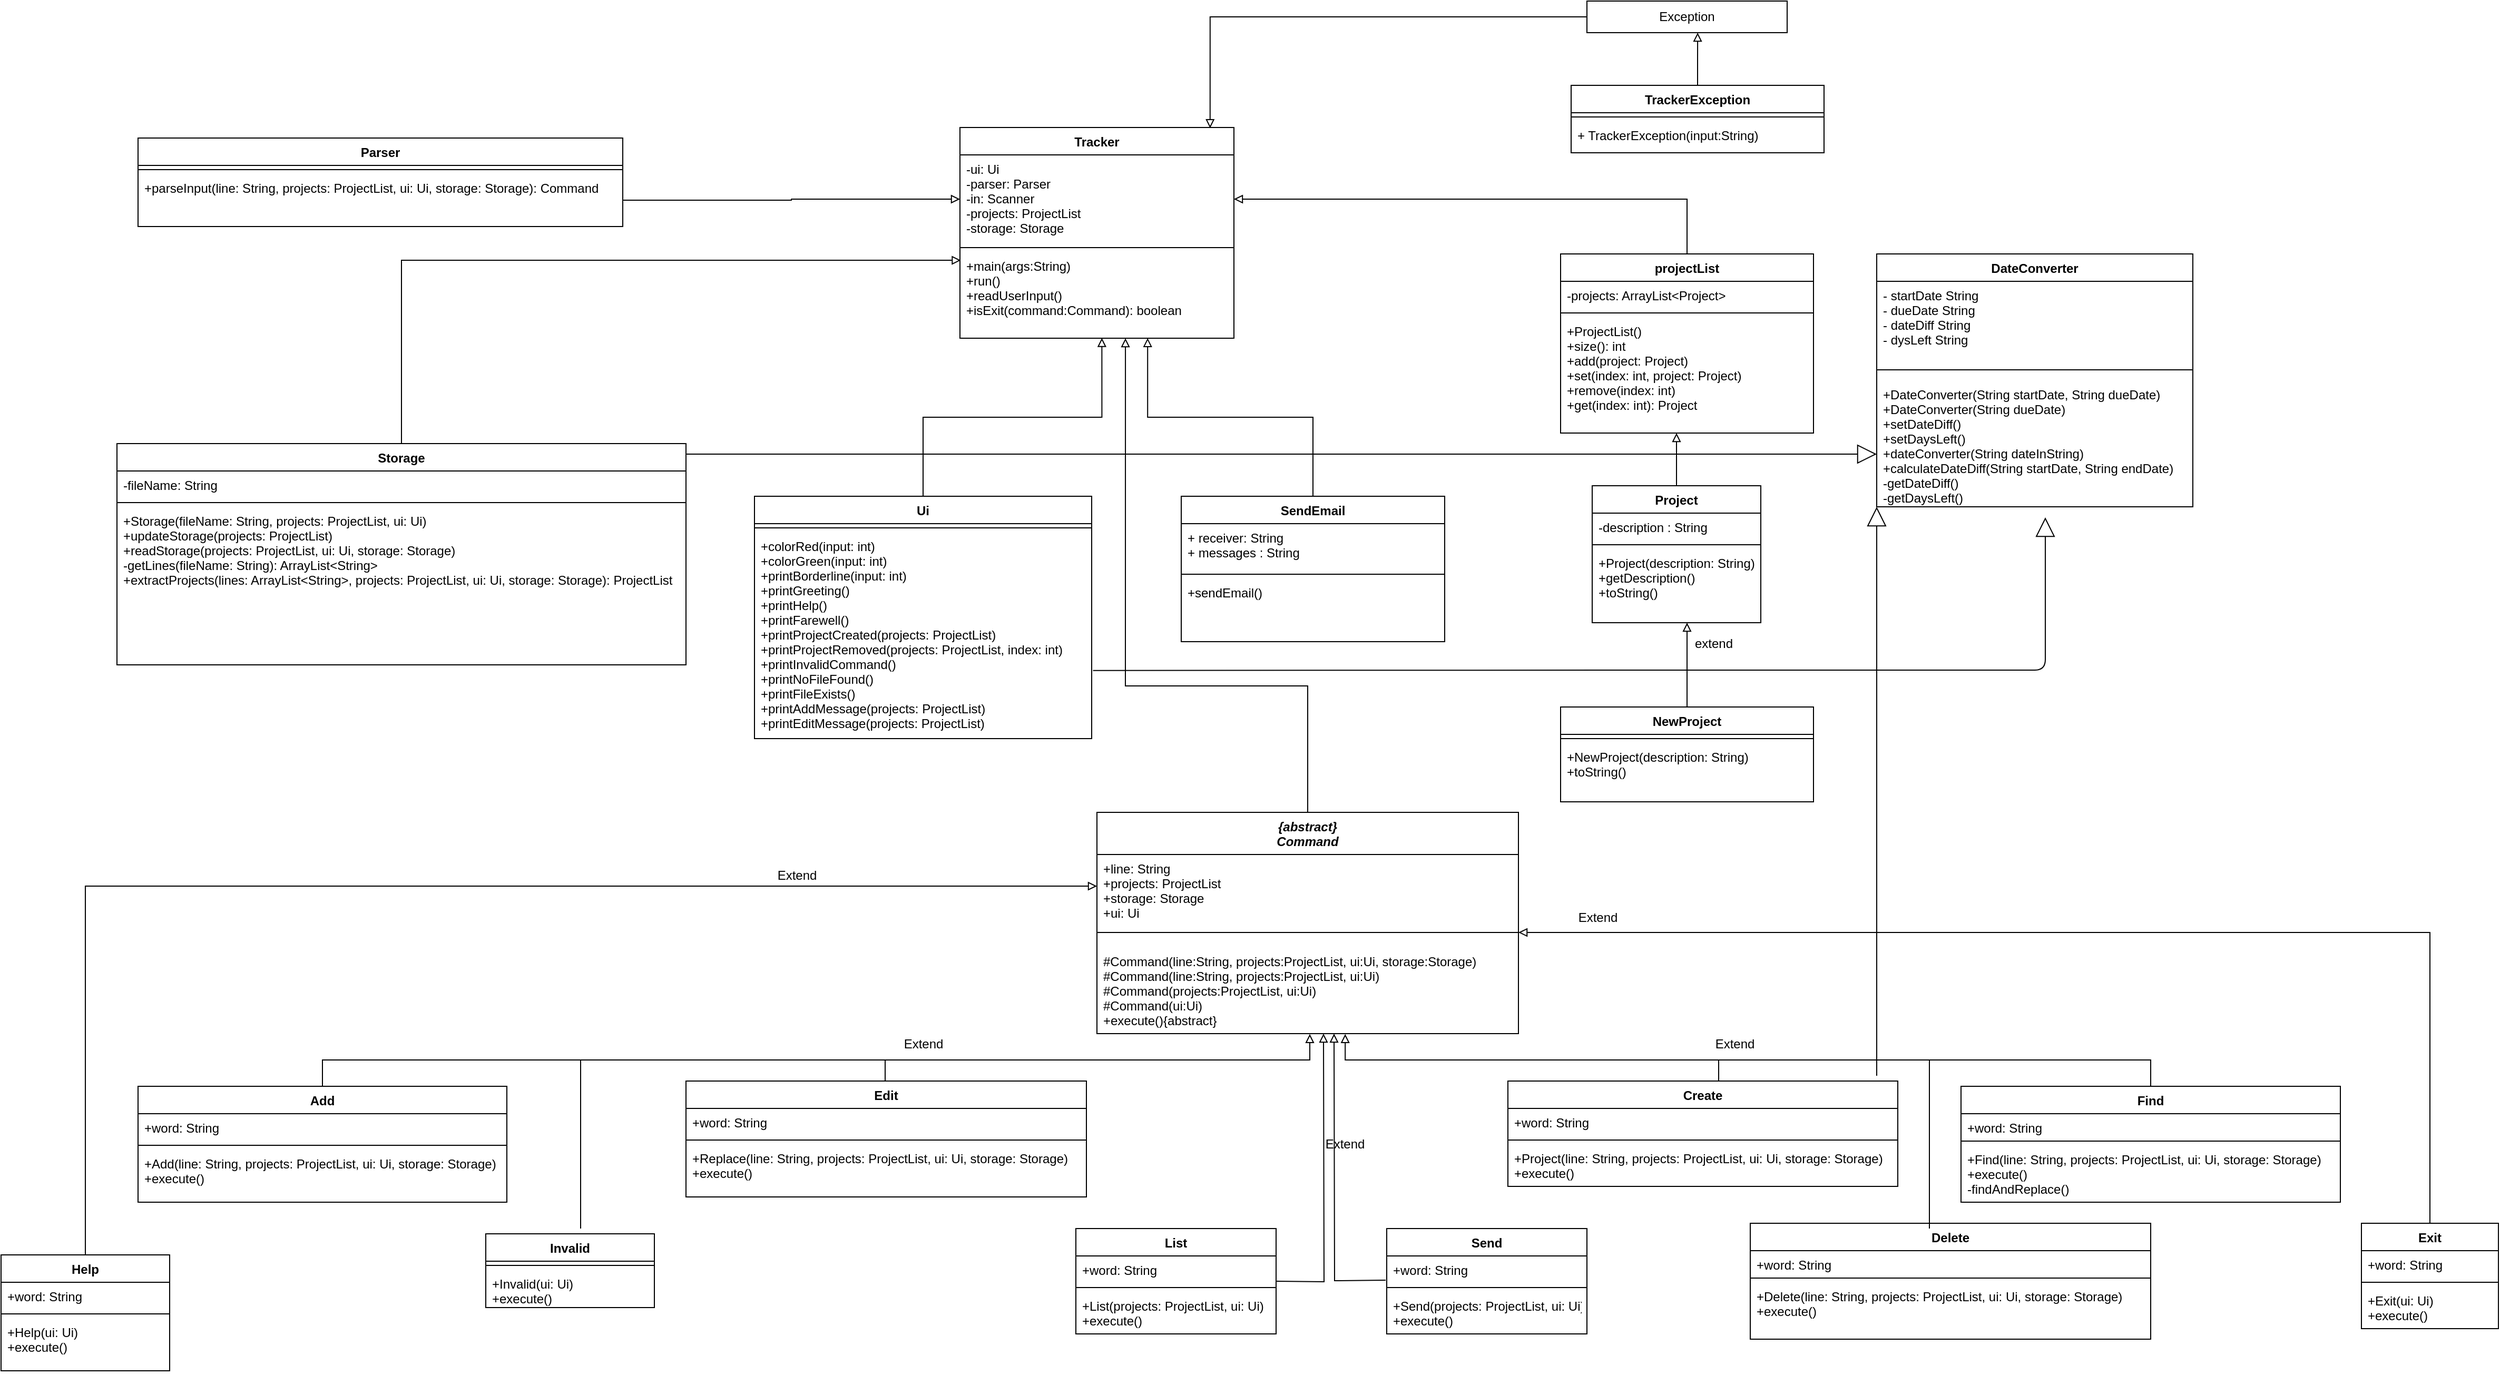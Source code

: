 <mxfile version="13.8.7" type="github" pages="2">
  <diagram id="JuQ9Ep4YEj0S0VAaOH0p" name="Page-1">
    <mxGraphModel dx="1806" dy="908" grid="1" gridSize="10" guides="1" tooltips="1" connect="1" arrows="1" fold="1" page="1" pageScale="1" pageWidth="850" pageHeight="1100" math="0" shadow="0">
      <root>
        <mxCell id="0" />
        <mxCell id="1" parent="0" />
        <mxCell id="ZotxuuK5Ct2Fdhp2b5MH-11" value="{abstract}&#xa;Command" style="swimlane;fontStyle=3;align=center;verticalAlign=top;childLayout=stackLayout;horizontal=1;startSize=40;horizontalStack=0;resizeParent=1;resizeParentMax=0;resizeLast=0;collapsible=1;marginBottom=0;" parent="1" vertex="1">
          <mxGeometry x="1100" y="830" width="400" height="210" as="geometry" />
        </mxCell>
        <mxCell id="ZotxuuK5Ct2Fdhp2b5MH-12" value="+line: String&#xa;+projects: ProjectList&#xa;+storage: Storage&#xa;+ui: Ui" style="text;strokeColor=none;fillColor=none;align=left;verticalAlign=top;spacingLeft=4;spacingRight=4;overflow=hidden;rotatable=0;points=[[0,0.5],[1,0.5]];portConstraint=eastwest;" parent="ZotxuuK5Ct2Fdhp2b5MH-11" vertex="1">
          <mxGeometry y="40" width="400" height="60" as="geometry" />
        </mxCell>
        <mxCell id="ZotxuuK5Ct2Fdhp2b5MH-13" value="" style="line;strokeWidth=1;fillColor=none;align=left;verticalAlign=middle;spacingTop=-1;spacingLeft=3;spacingRight=3;rotatable=0;labelPosition=right;points=[];portConstraint=eastwest;" parent="ZotxuuK5Ct2Fdhp2b5MH-11" vertex="1">
          <mxGeometry y="100" width="400" height="28" as="geometry" />
        </mxCell>
        <mxCell id="ZotxuuK5Ct2Fdhp2b5MH-14" value="#Command(line:String, projects:ProjectList, ui:Ui, storage:Storage)&#xa;#Command(line:String, projects:ProjectList, ui:Ui)&#xa;#Command(projects:ProjectList, ui:Ui)&#xa;#Command(ui:Ui)&#xa;+execute(){abstract}" style="text;strokeColor=none;fillColor=none;align=left;verticalAlign=top;spacingLeft=4;spacingRight=4;overflow=hidden;rotatable=0;points=[[0,0.5],[1,0.5]];portConstraint=eastwest;" parent="ZotxuuK5Ct2Fdhp2b5MH-11" vertex="1">
          <mxGeometry y="128" width="400" height="82" as="geometry" />
        </mxCell>
        <mxCell id="QECHB9NjO16_AEo7jIQd-87" style="edgeStyle=orthogonalEdgeStyle;rounded=0;orthogonalLoop=1;jettySize=auto;html=1;endArrow=block;endFill=0;fontColor=#000000;" parent="1" source="QECHB9NjO16_AEo7jIQd-1" target="ZotxuuK5Ct2Fdhp2b5MH-12" edge="1">
          <mxGeometry relative="1" as="geometry">
            <Array as="points">
              <mxPoint x="140" y="900" />
            </Array>
          </mxGeometry>
        </mxCell>
        <mxCell id="QECHB9NjO16_AEo7jIQd-1" value="Help" style="swimlane;fontStyle=1;align=center;verticalAlign=top;childLayout=stackLayout;horizontal=1;startSize=26;horizontalStack=0;resizeParent=1;resizeParentMax=0;resizeLast=0;collapsible=1;marginBottom=0;" parent="1" vertex="1">
          <mxGeometry x="60" y="1250" width="160" height="110" as="geometry" />
        </mxCell>
        <mxCell id="QECHB9NjO16_AEo7jIQd-2" value="+word: String" style="text;strokeColor=none;fillColor=none;align=left;verticalAlign=top;spacingLeft=4;spacingRight=4;overflow=hidden;rotatable=0;points=[[0,0.5],[1,0.5]];portConstraint=eastwest;" parent="QECHB9NjO16_AEo7jIQd-1" vertex="1">
          <mxGeometry y="26" width="160" height="26" as="geometry" />
        </mxCell>
        <mxCell id="QECHB9NjO16_AEo7jIQd-3" value="" style="line;strokeWidth=1;fillColor=none;align=left;verticalAlign=middle;spacingTop=-1;spacingLeft=3;spacingRight=3;rotatable=0;labelPosition=right;points=[];portConstraint=eastwest;" parent="QECHB9NjO16_AEo7jIQd-1" vertex="1">
          <mxGeometry y="52" width="160" height="8" as="geometry" />
        </mxCell>
        <mxCell id="QECHB9NjO16_AEo7jIQd-4" value="+Help(ui: Ui)&#xa;+execute()" style="text;strokeColor=none;fillColor=none;align=left;verticalAlign=top;spacingLeft=4;spacingRight=4;overflow=hidden;rotatable=0;points=[[0,0.5],[1,0.5]];portConstraint=eastwest;" parent="QECHB9NjO16_AEo7jIQd-1" vertex="1">
          <mxGeometry y="60" width="160" height="50" as="geometry" />
        </mxCell>
        <mxCell id="QECHB9NjO16_AEo7jIQd-95" style="edgeStyle=orthogonalEdgeStyle;rounded=0;orthogonalLoop=1;jettySize=auto;html=1;entryX=0.505;entryY=1.005;entryDx=0;entryDy=0;entryPerimeter=0;endArrow=block;endFill=0;fontColor=#000000;" parent="1" source="QECHB9NjO16_AEo7jIQd-5" target="ZotxuuK5Ct2Fdhp2b5MH-14" edge="1">
          <mxGeometry relative="1" as="geometry" />
        </mxCell>
        <mxCell id="QECHB9NjO16_AEo7jIQd-5" value="Add" style="swimlane;fontStyle=1;align=center;verticalAlign=top;childLayout=stackLayout;horizontal=1;startSize=26;horizontalStack=0;resizeParent=1;resizeParentMax=0;resizeLast=0;collapsible=1;marginBottom=0;" parent="1" vertex="1">
          <mxGeometry x="190" y="1090" width="350" height="110" as="geometry" />
        </mxCell>
        <mxCell id="QECHB9NjO16_AEo7jIQd-6" value="+word: String" style="text;strokeColor=none;fillColor=none;align=left;verticalAlign=top;spacingLeft=4;spacingRight=4;overflow=hidden;rotatable=0;points=[[0,0.5],[1,0.5]];portConstraint=eastwest;" parent="QECHB9NjO16_AEo7jIQd-5" vertex="1">
          <mxGeometry y="26" width="350" height="26" as="geometry" />
        </mxCell>
        <mxCell id="QECHB9NjO16_AEo7jIQd-7" value="" style="line;strokeWidth=1;fillColor=none;align=left;verticalAlign=middle;spacingTop=-1;spacingLeft=3;spacingRight=3;rotatable=0;labelPosition=right;points=[];portConstraint=eastwest;" parent="QECHB9NjO16_AEo7jIQd-5" vertex="1">
          <mxGeometry y="52" width="350" height="8" as="geometry" />
        </mxCell>
        <mxCell id="QECHB9NjO16_AEo7jIQd-8" value="+Add(line: String, projects: ProjectList, ui: Ui, storage: Storage)&#xa;+execute()" style="text;strokeColor=none;fillColor=none;align=left;verticalAlign=top;spacingLeft=4;spacingRight=4;overflow=hidden;rotatable=0;points=[[0,0.5],[1,0.5]];portConstraint=eastwest;" parent="QECHB9NjO16_AEo7jIQd-5" vertex="1">
          <mxGeometry y="60" width="350" height="50" as="geometry" />
        </mxCell>
        <mxCell id="QECHB9NjO16_AEo7jIQd-94" style="edgeStyle=orthogonalEdgeStyle;rounded=0;orthogonalLoop=1;jettySize=auto;html=1;entryX=0.589;entryY=1.005;entryDx=0;entryDy=0;entryPerimeter=0;endArrow=block;endFill=0;fontColor=#000000;" parent="1" source="QECHB9NjO16_AEo7jIQd-34" target="ZotxuuK5Ct2Fdhp2b5MH-14" edge="1">
          <mxGeometry relative="1" as="geometry" />
        </mxCell>
        <mxCell id="QECHB9NjO16_AEo7jIQd-34" value="Find" style="swimlane;fontStyle=1;align=center;verticalAlign=top;childLayout=stackLayout;horizontal=1;startSize=26;horizontalStack=0;resizeParent=1;resizeParentMax=0;resizeLast=0;collapsible=1;marginBottom=0;" parent="1" vertex="1">
          <mxGeometry x="1920" y="1090" width="360" height="110" as="geometry" />
        </mxCell>
        <mxCell id="QECHB9NjO16_AEo7jIQd-35" value="+word: String" style="text;strokeColor=none;fillColor=none;align=left;verticalAlign=top;spacingLeft=4;spacingRight=4;overflow=hidden;rotatable=0;points=[[0,0.5],[1,0.5]];portConstraint=eastwest;" parent="QECHB9NjO16_AEo7jIQd-34" vertex="1">
          <mxGeometry y="26" width="360" height="22" as="geometry" />
        </mxCell>
        <mxCell id="QECHB9NjO16_AEo7jIQd-36" value="" style="line;strokeWidth=1;fillColor=none;align=left;verticalAlign=middle;spacingTop=-1;spacingLeft=3;spacingRight=3;rotatable=0;labelPosition=right;points=[];portConstraint=eastwest;" parent="QECHB9NjO16_AEo7jIQd-34" vertex="1">
          <mxGeometry y="48" width="360" height="8" as="geometry" />
        </mxCell>
        <mxCell id="QECHB9NjO16_AEo7jIQd-37" value="+Find(line: String, projects: ProjectList, ui: Ui, storage: Storage)&#xa;+execute()&#xa;-findAndReplace()" style="text;strokeColor=none;fillColor=none;align=left;verticalAlign=top;spacingLeft=4;spacingRight=4;overflow=hidden;rotatable=0;points=[[0,0.5],[1,0.5]];portConstraint=eastwest;" parent="QECHB9NjO16_AEo7jIQd-34" vertex="1">
          <mxGeometry y="56" width="360" height="54" as="geometry" />
        </mxCell>
        <mxCell id="ZotxuuK5Ct2Fdhp2b5MH-23" value="Tracker" style="swimlane;fontStyle=1;align=center;verticalAlign=top;childLayout=stackLayout;horizontal=1;startSize=26;horizontalStack=0;resizeParent=1;resizeParentMax=0;resizeLast=0;collapsible=1;marginBottom=0;" parent="1" vertex="1">
          <mxGeometry x="970" y="180" width="260" height="200" as="geometry" />
        </mxCell>
        <mxCell id="ZotxuuK5Ct2Fdhp2b5MH-24" value="-ui: Ui&#xa;-parser: Parser&#xa;-in: Scanner&#xa;-projects: ProjectList&#xa;-storage: Storage" style="text;strokeColor=none;fillColor=none;align=left;verticalAlign=top;spacingLeft=4;spacingRight=4;overflow=hidden;rotatable=0;points=[[0,0.5],[1,0.5]];portConstraint=eastwest;" parent="ZotxuuK5Ct2Fdhp2b5MH-23" vertex="1">
          <mxGeometry y="26" width="260" height="84" as="geometry" />
        </mxCell>
        <mxCell id="ZotxuuK5Ct2Fdhp2b5MH-25" value="" style="line;strokeWidth=1;fillColor=none;align=left;verticalAlign=middle;spacingTop=-1;spacingLeft=3;spacingRight=3;rotatable=0;labelPosition=right;points=[];portConstraint=eastwest;" parent="ZotxuuK5Ct2Fdhp2b5MH-23" vertex="1">
          <mxGeometry y="110" width="260" height="8" as="geometry" />
        </mxCell>
        <mxCell id="ZotxuuK5Ct2Fdhp2b5MH-26" value="+main(args:String)&#xa;+run()&#xa;+readUserInput()&#xa;+isExit(command:Command): boolean" style="text;strokeColor=none;fillColor=none;align=left;verticalAlign=top;spacingLeft=4;spacingRight=4;overflow=hidden;rotatable=0;points=[[0,0.5],[1,0.5]];portConstraint=eastwest;" parent="ZotxuuK5Ct2Fdhp2b5MH-23" vertex="1">
          <mxGeometry y="118" width="260" height="82" as="geometry" />
        </mxCell>
        <mxCell id="QECHB9NjO16_AEo7jIQd-114" style="edgeStyle=orthogonalEdgeStyle;rounded=0;orthogonalLoop=1;jettySize=auto;html=1;entryX=0.003;entryY=0.098;entryDx=0;entryDy=0;entryPerimeter=0;endArrow=block;endFill=0;fontColor=#000000;" parent="1" source="ZotxuuK5Ct2Fdhp2b5MH-44" target="ZotxuuK5Ct2Fdhp2b5MH-26" edge="1">
          <mxGeometry relative="1" as="geometry" />
        </mxCell>
        <mxCell id="ZotxuuK5Ct2Fdhp2b5MH-44" value="Storage" style="swimlane;fontStyle=1;align=center;verticalAlign=top;childLayout=stackLayout;horizontal=1;startSize=26;horizontalStack=0;resizeParent=1;resizeParentMax=0;resizeLast=0;collapsible=1;marginBottom=0;" parent="1" vertex="1">
          <mxGeometry x="170" y="480" width="540" height="210" as="geometry" />
        </mxCell>
        <mxCell id="ZotxuuK5Ct2Fdhp2b5MH-45" value="-fileName: String" style="text;strokeColor=none;fillColor=none;align=left;verticalAlign=top;spacingLeft=4;spacingRight=4;overflow=hidden;rotatable=0;points=[[0,0.5],[1,0.5]];portConstraint=eastwest;" parent="ZotxuuK5Ct2Fdhp2b5MH-44" vertex="1">
          <mxGeometry y="26" width="540" height="26" as="geometry" />
        </mxCell>
        <mxCell id="ZotxuuK5Ct2Fdhp2b5MH-46" value="" style="line;strokeWidth=1;fillColor=none;align=left;verticalAlign=middle;spacingTop=-1;spacingLeft=3;spacingRight=3;rotatable=0;labelPosition=right;points=[];portConstraint=eastwest;" parent="ZotxuuK5Ct2Fdhp2b5MH-44" vertex="1">
          <mxGeometry y="52" width="540" height="8" as="geometry" />
        </mxCell>
        <mxCell id="ZotxuuK5Ct2Fdhp2b5MH-47" value="+Storage(fileName: String, projects: ProjectList, ui: Ui)&#xa;+updateStorage(projects: ProjectList)&#xa;+readStorage(projects: ProjectList, ui: Ui, storage: Storage)&#xa;-getLines(fileName: String): ArrayList&lt;String&gt;&#xa;+extractProjects(lines: ArrayList&lt;String&gt;, projects: ProjectList, ui: Ui, storage: Storage): ProjectList" style="text;strokeColor=none;fillColor=none;align=left;verticalAlign=top;spacingLeft=4;spacingRight=4;overflow=hidden;rotatable=0;points=[[0,0.5],[1,0.5]];portConstraint=eastwest;" parent="ZotxuuK5Ct2Fdhp2b5MH-44" vertex="1">
          <mxGeometry y="60" width="540" height="150" as="geometry" />
        </mxCell>
        <mxCell id="ZotxuuK5Ct2Fdhp2b5MH-39" value="Parser" style="swimlane;fontStyle=1;align=center;verticalAlign=top;childLayout=stackLayout;horizontal=1;startSize=26;horizontalStack=0;resizeParent=1;resizeParentMax=0;resizeLast=0;collapsible=1;marginBottom=0;" parent="1" vertex="1">
          <mxGeometry x="190" y="190" width="460" height="84" as="geometry" />
        </mxCell>
        <mxCell id="ZotxuuK5Ct2Fdhp2b5MH-41" value="" style="line;strokeWidth=1;fillColor=none;align=left;verticalAlign=middle;spacingTop=-1;spacingLeft=3;spacingRight=3;rotatable=0;labelPosition=right;points=[];portConstraint=eastwest;" parent="ZotxuuK5Ct2Fdhp2b5MH-39" vertex="1">
          <mxGeometry y="26" width="460" height="8" as="geometry" />
        </mxCell>
        <mxCell id="ZotxuuK5Ct2Fdhp2b5MH-42" value="+parseInput(line: String, projects: ProjectList, ui: Ui, storage: Storage): Command" style="text;strokeColor=none;fillColor=none;align=left;verticalAlign=top;spacingLeft=4;spacingRight=4;overflow=hidden;rotatable=0;points=[[0,0.5],[1,0.5]];portConstraint=eastwest;" parent="ZotxuuK5Ct2Fdhp2b5MH-39" vertex="1">
          <mxGeometry y="34" width="460" height="50" as="geometry" />
        </mxCell>
        <mxCell id="QECHB9NjO16_AEo7jIQd-22" value="Create" style="swimlane;fontStyle=1;align=center;verticalAlign=top;childLayout=stackLayout;horizontal=1;startSize=26;horizontalStack=0;resizeParent=1;resizeParentMax=0;resizeLast=0;collapsible=1;marginBottom=0;" parent="1" vertex="1">
          <mxGeometry x="1490" y="1085" width="370" height="100" as="geometry" />
        </mxCell>
        <mxCell id="QECHB9NjO16_AEo7jIQd-23" value="+word: String" style="text;strokeColor=none;fillColor=none;align=left;verticalAlign=top;spacingLeft=4;spacingRight=4;overflow=hidden;rotatable=0;points=[[0,0.5],[1,0.5]];portConstraint=eastwest;" parent="QECHB9NjO16_AEo7jIQd-22" vertex="1">
          <mxGeometry y="26" width="370" height="26" as="geometry" />
        </mxCell>
        <mxCell id="QECHB9NjO16_AEo7jIQd-24" value="" style="line;strokeWidth=1;fillColor=none;align=left;verticalAlign=middle;spacingTop=-1;spacingLeft=3;spacingRight=3;rotatable=0;labelPosition=right;points=[];portConstraint=eastwest;" parent="QECHB9NjO16_AEo7jIQd-22" vertex="1">
          <mxGeometry y="52" width="370" height="8" as="geometry" />
        </mxCell>
        <mxCell id="QECHB9NjO16_AEo7jIQd-25" value="+Project(line: String, projects: ProjectList, ui: Ui, storage: Storage)&#xa;+execute()" style="text;strokeColor=none;fillColor=none;align=left;verticalAlign=top;spacingLeft=4;spacingRight=4;overflow=hidden;rotatable=0;points=[[0,0.5],[1,0.5]];portConstraint=eastwest;" parent="QECHB9NjO16_AEo7jIQd-22" vertex="1">
          <mxGeometry y="60" width="370" height="40" as="geometry" />
        </mxCell>
        <mxCell id="QECHB9NjO16_AEo7jIQd-13" value="Edit" style="swimlane;fontStyle=1;align=center;verticalAlign=top;childLayout=stackLayout;horizontal=1;startSize=26;horizontalStack=0;resizeParent=1;resizeParentMax=0;resizeLast=0;collapsible=1;marginBottom=0;" parent="1" vertex="1">
          <mxGeometry x="710" y="1085" width="380" height="110" as="geometry" />
        </mxCell>
        <mxCell id="QECHB9NjO16_AEo7jIQd-14" value="+word: String" style="text;strokeColor=none;fillColor=none;align=left;verticalAlign=top;spacingLeft=4;spacingRight=4;overflow=hidden;rotatable=0;points=[[0,0.5],[1,0.5]];portConstraint=eastwest;" parent="QECHB9NjO16_AEo7jIQd-13" vertex="1">
          <mxGeometry y="26" width="380" height="26" as="geometry" />
        </mxCell>
        <mxCell id="QECHB9NjO16_AEo7jIQd-15" value="" style="line;strokeWidth=1;fillColor=none;align=left;verticalAlign=middle;spacingTop=-1;spacingLeft=3;spacingRight=3;rotatable=0;labelPosition=right;points=[];portConstraint=eastwest;" parent="QECHB9NjO16_AEo7jIQd-13" vertex="1">
          <mxGeometry y="52" width="380" height="8" as="geometry" />
        </mxCell>
        <mxCell id="QECHB9NjO16_AEo7jIQd-16" value="+Replace(line: String, projects: ProjectList, ui: Ui, storage: Storage)&#xa;+execute()" style="text;strokeColor=none;fillColor=none;align=left;verticalAlign=top;spacingLeft=4;spacingRight=4;overflow=hidden;rotatable=0;points=[[0,0.5],[1,0.5]];portConstraint=eastwest;" parent="QECHB9NjO16_AEo7jIQd-13" vertex="1">
          <mxGeometry y="60" width="380" height="50" as="geometry" />
        </mxCell>
        <mxCell id="QECHB9NjO16_AEo7jIQd-115" style="edgeStyle=orthogonalEdgeStyle;rounded=0;orthogonalLoop=1;jettySize=auto;html=1;entryX=0.518;entryY=0.997;entryDx=0;entryDy=0;entryPerimeter=0;endArrow=block;endFill=0;fontColor=#000000;" parent="1" source="ZotxuuK5Ct2Fdhp2b5MH-27" target="ZotxuuK5Ct2Fdhp2b5MH-26" edge="1">
          <mxGeometry relative="1" as="geometry" />
        </mxCell>
        <mxCell id="ZotxuuK5Ct2Fdhp2b5MH-27" value="Ui" style="swimlane;fontStyle=1;align=center;verticalAlign=top;childLayout=stackLayout;horizontal=1;startSize=26;horizontalStack=0;resizeParent=1;resizeParentMax=0;resizeLast=0;collapsible=1;marginBottom=0;" parent="1" vertex="1">
          <mxGeometry x="775" y="530" width="320" height="230" as="geometry" />
        </mxCell>
        <mxCell id="ZotxuuK5Ct2Fdhp2b5MH-29" value="" style="line;strokeWidth=1;fillColor=none;align=left;verticalAlign=middle;spacingTop=-1;spacingLeft=3;spacingRight=3;rotatable=0;labelPosition=right;points=[];portConstraint=eastwest;" parent="ZotxuuK5Ct2Fdhp2b5MH-27" vertex="1">
          <mxGeometry y="26" width="320" height="8" as="geometry" />
        </mxCell>
        <mxCell id="ZotxuuK5Ct2Fdhp2b5MH-30" value="+colorRed(input: int)&#xa;+colorGreen(input: int)&#xa;+printBorderline(input: int)&#xa;+printGreeting()&#xa;+printHelp()&#xa;+printFarewell()&#xa;+printProjectCreated(projects: ProjectList)&#xa;+printProjectRemoved(projects: ProjectList, index: int)&#xa;+printInvalidCommand()&#xa;+printNoFileFound()&#xa;+printFileExists()&#xa;+printAddMessage(projects: ProjectList)&#xa;+printEditMessage(projects: ProjectList)" style="text;strokeColor=none;fillColor=none;align=left;verticalAlign=top;spacingLeft=4;spacingRight=4;overflow=hidden;rotatable=0;points=[[0,0.5],[1,0.5]];portConstraint=eastwest;" parent="ZotxuuK5Ct2Fdhp2b5MH-27" vertex="1">
          <mxGeometry y="34" width="320" height="196" as="geometry" />
        </mxCell>
        <mxCell id="QECHB9NjO16_AEo7jIQd-111" style="edgeStyle=orthogonalEdgeStyle;rounded=0;orthogonalLoop=1;jettySize=auto;html=1;entryX=0.553;entryY=1;entryDx=0;entryDy=0;entryPerimeter=0;endArrow=block;endFill=0;fontColor=#000000;" parent="1" source="QECHB9NjO16_AEo7jIQd-46" target="QECHB9NjO16_AEo7jIQd-110" edge="1">
          <mxGeometry relative="1" as="geometry" />
        </mxCell>
        <mxCell id="QECHB9NjO16_AEo7jIQd-46" value="TrackerException" style="swimlane;fontStyle=1;align=center;verticalAlign=top;childLayout=stackLayout;horizontal=1;startSize=26;horizontalStack=0;resizeParent=1;resizeParentMax=0;resizeLast=0;collapsible=1;marginBottom=0;" parent="1" vertex="1">
          <mxGeometry x="1550" y="140" width="240" height="64" as="geometry" />
        </mxCell>
        <mxCell id="QECHB9NjO16_AEo7jIQd-48" value="" style="line;strokeWidth=1;fillColor=none;align=left;verticalAlign=middle;spacingTop=-1;spacingLeft=3;spacingRight=3;rotatable=0;labelPosition=right;points=[];portConstraint=eastwest;" parent="QECHB9NjO16_AEo7jIQd-46" vertex="1">
          <mxGeometry y="26" width="240" height="8" as="geometry" />
        </mxCell>
        <mxCell id="QECHB9NjO16_AEo7jIQd-49" value="+ TrackerException(input:String)" style="text;strokeColor=none;fillColor=none;align=left;verticalAlign=top;spacingLeft=4;spacingRight=4;overflow=hidden;rotatable=0;points=[[0,0.5],[1,0.5]];portConstraint=eastwest;" parent="QECHB9NjO16_AEo7jIQd-46" vertex="1">
          <mxGeometry y="34" width="240" height="30" as="geometry" />
        </mxCell>
        <mxCell id="QECHB9NjO16_AEo7jIQd-116" style="edgeStyle=orthogonalEdgeStyle;rounded=0;orthogonalLoop=1;jettySize=auto;html=1;entryX=1;entryY=0.5;entryDx=0;entryDy=0;endArrow=block;endFill=0;fontColor=#000000;exitX=0.5;exitY=0;exitDx=0;exitDy=0;" parent="1" source="ZotxuuK5Ct2Fdhp2b5MH-35" target="ZotxuuK5Ct2Fdhp2b5MH-24" edge="1">
          <mxGeometry relative="1" as="geometry" />
        </mxCell>
        <mxCell id="QECHB9NjO16_AEo7jIQd-117" style="edgeStyle=orthogonalEdgeStyle;rounded=0;orthogonalLoop=1;jettySize=auto;html=1;endArrow=block;endFill=0;fontColor=#000000;" parent="1" source="QECHB9NjO16_AEo7jIQd-51" edge="1">
          <mxGeometry relative="1" as="geometry">
            <mxPoint x="1650" y="470" as="targetPoint" />
          </mxGeometry>
        </mxCell>
        <mxCell id="QECHB9NjO16_AEo7jIQd-30" value="Delete" style="swimlane;fontStyle=1;align=center;verticalAlign=top;childLayout=stackLayout;horizontal=1;startSize=26;horizontalStack=0;resizeParent=1;resizeParentMax=0;resizeLast=0;collapsible=1;marginBottom=0;" parent="1" vertex="1">
          <mxGeometry x="1720" y="1220" width="380" height="110" as="geometry" />
        </mxCell>
        <mxCell id="QECHB9NjO16_AEo7jIQd-31" value="+word: String" style="text;strokeColor=none;fillColor=none;align=left;verticalAlign=top;spacingLeft=4;spacingRight=4;overflow=hidden;rotatable=0;points=[[0,0.5],[1,0.5]];portConstraint=eastwest;" parent="QECHB9NjO16_AEo7jIQd-30" vertex="1">
          <mxGeometry y="26" width="380" height="22" as="geometry" />
        </mxCell>
        <mxCell id="QECHB9NjO16_AEo7jIQd-32" value="" style="line;strokeWidth=1;fillColor=none;align=left;verticalAlign=middle;spacingTop=-1;spacingLeft=3;spacingRight=3;rotatable=0;labelPosition=right;points=[];portConstraint=eastwest;" parent="QECHB9NjO16_AEo7jIQd-30" vertex="1">
          <mxGeometry y="48" width="380" height="8" as="geometry" />
        </mxCell>
        <mxCell id="QECHB9NjO16_AEo7jIQd-33" value="+Delete(line: String, projects: ProjectList, ui: Ui, storage: Storage)&#xa;+execute()" style="text;strokeColor=none;fillColor=none;align=left;verticalAlign=top;spacingLeft=4;spacingRight=4;overflow=hidden;rotatable=0;points=[[0,0.5],[1,0.5]];portConstraint=eastwest;" parent="QECHB9NjO16_AEo7jIQd-30" vertex="1">
          <mxGeometry y="56" width="380" height="54" as="geometry" />
        </mxCell>
        <mxCell id="QECHB9NjO16_AEo7jIQd-17" value="List" style="swimlane;fontStyle=1;align=center;verticalAlign=top;childLayout=stackLayout;horizontal=1;startSize=26;horizontalStack=0;resizeParent=1;resizeParentMax=0;resizeLast=0;collapsible=1;marginBottom=0;" parent="1" vertex="1">
          <mxGeometry x="1080" y="1225" width="190" height="100" as="geometry" />
        </mxCell>
        <mxCell id="QECHB9NjO16_AEo7jIQd-18" value="+word: String" style="text;strokeColor=none;fillColor=none;align=left;verticalAlign=top;spacingLeft=4;spacingRight=4;overflow=hidden;rotatable=0;points=[[0,0.5],[1,0.5]];portConstraint=eastwest;" parent="QECHB9NjO16_AEo7jIQd-17" vertex="1">
          <mxGeometry y="26" width="190" height="26" as="geometry" />
        </mxCell>
        <mxCell id="QECHB9NjO16_AEo7jIQd-19" value="" style="line;strokeWidth=1;fillColor=none;align=left;verticalAlign=middle;spacingTop=-1;spacingLeft=3;spacingRight=3;rotatable=0;labelPosition=right;points=[];portConstraint=eastwest;" parent="QECHB9NjO16_AEo7jIQd-17" vertex="1">
          <mxGeometry y="52" width="190" height="8" as="geometry" />
        </mxCell>
        <mxCell id="QECHB9NjO16_AEo7jIQd-20" value="+List(projects: ProjectList, ui: Ui)&#xa;+execute()" style="text;strokeColor=none;fillColor=none;align=left;verticalAlign=top;spacingLeft=4;spacingRight=4;overflow=hidden;rotatable=0;points=[[0,0.5],[1,0.5]];portConstraint=eastwest;" parent="QECHB9NjO16_AEo7jIQd-17" vertex="1">
          <mxGeometry y="60" width="190" height="40" as="geometry" />
        </mxCell>
        <mxCell id="QECHB9NjO16_AEo7jIQd-101" style="edgeStyle=orthogonalEdgeStyle;rounded=0;orthogonalLoop=1;jettySize=auto;html=1;endArrow=block;endFill=0;fontColor=#000000;" parent="1" source="QECHB9NjO16_AEo7jIQd-38" target="ZotxuuK5Ct2Fdhp2b5MH-13" edge="1">
          <mxGeometry relative="1" as="geometry" />
        </mxCell>
        <mxCell id="QECHB9NjO16_AEo7jIQd-38" value="Exit" style="swimlane;fontStyle=1;align=center;verticalAlign=top;childLayout=stackLayout;horizontal=1;startSize=26;horizontalStack=0;resizeParent=1;resizeParentMax=0;resizeLast=0;collapsible=1;marginBottom=0;" parent="1" vertex="1">
          <mxGeometry x="2300" y="1220" width="130" height="100" as="geometry" />
        </mxCell>
        <mxCell id="QECHB9NjO16_AEo7jIQd-39" value="+word: String" style="text;strokeColor=none;fillColor=none;align=left;verticalAlign=top;spacingLeft=4;spacingRight=4;overflow=hidden;rotatable=0;points=[[0,0.5],[1,0.5]];portConstraint=eastwest;" parent="QECHB9NjO16_AEo7jIQd-38" vertex="1">
          <mxGeometry y="26" width="130" height="26" as="geometry" />
        </mxCell>
        <mxCell id="QECHB9NjO16_AEo7jIQd-40" value="" style="line;strokeWidth=1;fillColor=none;align=left;verticalAlign=middle;spacingTop=-1;spacingLeft=3;spacingRight=3;rotatable=0;labelPosition=right;points=[];portConstraint=eastwest;" parent="QECHB9NjO16_AEo7jIQd-38" vertex="1">
          <mxGeometry y="52" width="130" height="8" as="geometry" />
        </mxCell>
        <mxCell id="QECHB9NjO16_AEo7jIQd-41" value="+Exit(ui: Ui)&#xa;+execute()" style="text;strokeColor=none;fillColor=none;align=left;verticalAlign=top;spacingLeft=4;spacingRight=4;overflow=hidden;rotatable=0;points=[[0,0.5],[1,0.5]];portConstraint=eastwest;" parent="QECHB9NjO16_AEo7jIQd-38" vertex="1">
          <mxGeometry y="60" width="130" height="40" as="geometry" />
        </mxCell>
        <mxCell id="QECHB9NjO16_AEo7jIQd-9" value="Invalid" style="swimlane;fontStyle=1;align=center;verticalAlign=top;childLayout=stackLayout;horizontal=1;startSize=26;horizontalStack=0;resizeParent=1;resizeParentMax=0;resizeLast=0;collapsible=1;marginBottom=0;" parent="1" vertex="1">
          <mxGeometry x="520" y="1230" width="160" height="70" as="geometry" />
        </mxCell>
        <mxCell id="QECHB9NjO16_AEo7jIQd-11" value="" style="line;strokeWidth=1;fillColor=none;align=left;verticalAlign=middle;spacingTop=-1;spacingLeft=3;spacingRight=3;rotatable=0;labelPosition=right;points=[];portConstraint=eastwest;" parent="QECHB9NjO16_AEo7jIQd-9" vertex="1">
          <mxGeometry y="26" width="160" height="8" as="geometry" />
        </mxCell>
        <mxCell id="QECHB9NjO16_AEo7jIQd-12" value="+Invalid(ui: Ui)&#xa;+execute()" style="text;strokeColor=none;fillColor=none;align=left;verticalAlign=top;spacingLeft=4;spacingRight=4;overflow=hidden;rotatable=0;points=[[0,0.5],[1,0.5]];portConstraint=eastwest;" parent="QECHB9NjO16_AEo7jIQd-9" vertex="1">
          <mxGeometry y="34" width="160" height="36" as="geometry" />
        </mxCell>
        <mxCell id="QECHB9NjO16_AEo7jIQd-118" style="edgeStyle=orthogonalEdgeStyle;rounded=0;orthogonalLoop=1;jettySize=auto;html=1;endArrow=block;endFill=0;fontColor=#000000;" parent="1" source="QECHB9NjO16_AEo7jIQd-59" edge="1">
          <mxGeometry relative="1" as="geometry">
            <mxPoint x="1660" y="650" as="targetPoint" />
          </mxGeometry>
        </mxCell>
        <mxCell id="QECHB9NjO16_AEo7jIQd-85" value="" style="endArrow=none;html=1;fontColor=#000000;" parent="1" edge="1">
          <mxGeometry width="50" height="50" relative="1" as="geometry">
            <mxPoint x="610" y="1225" as="sourcePoint" />
            <mxPoint x="610" y="1065" as="targetPoint" />
            <Array as="points">
              <mxPoint x="610" y="1145" />
            </Array>
          </mxGeometry>
        </mxCell>
        <mxCell id="QECHB9NjO16_AEo7jIQd-89" style="edgeStyle=orthogonalEdgeStyle;rounded=0;orthogonalLoop=1;jettySize=auto;html=1;endArrow=block;endFill=0;fontColor=#000000;" parent="1" edge="1">
          <mxGeometry relative="1" as="geometry">
            <mxPoint x="1315" y="1040" as="targetPoint" />
            <mxPoint x="1270" y="1275" as="sourcePoint" />
          </mxGeometry>
        </mxCell>
        <mxCell id="QECHB9NjO16_AEo7jIQd-97" value="" style="endArrow=none;html=1;fontColor=#000000;" parent="1" edge="1">
          <mxGeometry width="50" height="50" relative="1" as="geometry">
            <mxPoint x="899" y="1085" as="sourcePoint" />
            <mxPoint x="899" y="1065" as="targetPoint" />
            <Array as="points">
              <mxPoint x="899" y="1075" />
            </Array>
          </mxGeometry>
        </mxCell>
        <mxCell id="QECHB9NjO16_AEo7jIQd-99" value="" style="endArrow=none;html=1;fontColor=#000000;" parent="1" edge="1">
          <mxGeometry width="50" height="50" relative="1" as="geometry">
            <mxPoint x="1690" y="1085" as="sourcePoint" />
            <mxPoint x="1690" y="1065" as="targetPoint" />
            <Array as="points">
              <mxPoint x="1690" y="1065" />
            </Array>
          </mxGeometry>
        </mxCell>
        <mxCell id="QECHB9NjO16_AEo7jIQd-100" value="" style="endArrow=none;html=1;fontColor=#000000;" parent="1" edge="1">
          <mxGeometry width="50" height="50" relative="1" as="geometry">
            <mxPoint x="1890" y="1225" as="sourcePoint" />
            <mxPoint x="1890" y="1065" as="targetPoint" />
          </mxGeometry>
        </mxCell>
        <mxCell id="QECHB9NjO16_AEo7jIQd-104" value="Extend" style="text;html=1;align=center;verticalAlign=middle;resizable=0;points=[];autosize=1;fontColor=#000000;" parent="1" vertex="1">
          <mxGeometry x="1550" y="920" width="50" height="20" as="geometry" />
        </mxCell>
        <mxCell id="QECHB9NjO16_AEo7jIQd-105" value="Extend" style="text;html=1;align=center;verticalAlign=middle;resizable=0;points=[];autosize=1;fontColor=#000000;" parent="1" vertex="1">
          <mxGeometry x="1310" y="1135" width="50" height="20" as="geometry" />
        </mxCell>
        <mxCell id="QECHB9NjO16_AEo7jIQd-106" value="Extend" style="text;html=1;align=center;verticalAlign=middle;resizable=0;points=[];autosize=1;fontColor=#000000;" parent="1" vertex="1">
          <mxGeometry x="1680" y="1040" width="50" height="20" as="geometry" />
        </mxCell>
        <mxCell id="QECHB9NjO16_AEo7jIQd-107" value="Extend" style="text;html=1;align=center;verticalAlign=middle;resizable=0;points=[];autosize=1;fontColor=#000000;" parent="1" vertex="1">
          <mxGeometry x="790" y="880" width="50" height="20" as="geometry" />
        </mxCell>
        <mxCell id="QECHB9NjO16_AEo7jIQd-109" value="Extend" style="text;html=1;align=center;verticalAlign=middle;resizable=0;points=[];autosize=1;fontColor=#000000;" parent="1" vertex="1">
          <mxGeometry x="910" y="1040" width="50" height="20" as="geometry" />
        </mxCell>
        <mxCell id="QECHB9NjO16_AEo7jIQd-110" value="Exception" style="whiteSpace=wrap;html=1;fontColor=#000000;" parent="1" vertex="1">
          <mxGeometry x="1565" y="60" width="190" height="30" as="geometry" />
        </mxCell>
        <mxCell id="QECHB9NjO16_AEo7jIQd-113" style="edgeStyle=orthogonalEdgeStyle;rounded=0;orthogonalLoop=1;jettySize=auto;html=1;endArrow=block;endFill=0;fontColor=#000000;entryX=0;entryY=0.5;entryDx=0;entryDy=0;" parent="1" source="ZotxuuK5Ct2Fdhp2b5MH-42" target="ZotxuuK5Ct2Fdhp2b5MH-24" edge="1">
          <mxGeometry relative="1" as="geometry">
            <mxPoint x="960" y="249" as="targetPoint" />
          </mxGeometry>
        </mxCell>
        <mxCell id="QECHB9NjO16_AEo7jIQd-119" value="extend" style="text;html=1;align=center;verticalAlign=middle;resizable=0;points=[];autosize=1;fontColor=#000000;" parent="1" vertex="1">
          <mxGeometry x="1660" y="660" width="50" height="20" as="geometry" />
        </mxCell>
        <mxCell id="QECHB9NjO16_AEo7jIQd-59" value="NewProject" style="swimlane;fontStyle=1;align=center;verticalAlign=top;childLayout=stackLayout;horizontal=1;startSize=26;horizontalStack=0;resizeParent=1;resizeParentMax=0;resizeLast=0;collapsible=1;marginBottom=0;fontColor=#000000;" parent="1" vertex="1">
          <mxGeometry x="1540" y="730" width="240" height="90" as="geometry" />
        </mxCell>
        <mxCell id="QECHB9NjO16_AEo7jIQd-61" value="" style="line;strokeWidth=1;fillColor=none;align=left;verticalAlign=middle;spacingTop=-1;spacingLeft=3;spacingRight=3;rotatable=0;labelPosition=right;points=[];portConstraint=eastwest;" parent="QECHB9NjO16_AEo7jIQd-59" vertex="1">
          <mxGeometry y="26" width="240" height="8" as="geometry" />
        </mxCell>
        <mxCell id="QECHB9NjO16_AEo7jIQd-62" value="+NewProject(description: String)&#xa;+toString()" style="text;strokeColor=none;fillColor=none;align=left;verticalAlign=top;spacingLeft=4;spacingRight=4;overflow=hidden;rotatable=0;points=[[0,0.5],[1,0.5]];portConstraint=eastwest;" parent="QECHB9NjO16_AEo7jIQd-59" vertex="1">
          <mxGeometry y="34" width="240" height="56" as="geometry" />
        </mxCell>
        <mxCell id="QECHB9NjO16_AEo7jIQd-51" value="Project" style="swimlane;fontStyle=1;align=center;verticalAlign=top;childLayout=stackLayout;horizontal=1;startSize=26;horizontalStack=0;resizeParent=1;resizeParentMax=0;resizeLast=0;collapsible=1;marginBottom=0;fontColor=#000000;" parent="1" vertex="1">
          <mxGeometry x="1570" y="520" width="160" height="130" as="geometry" />
        </mxCell>
        <mxCell id="QECHB9NjO16_AEo7jIQd-52" value="-description : String" style="text;strokeColor=none;fillColor=none;align=left;verticalAlign=top;spacingLeft=4;spacingRight=4;overflow=hidden;rotatable=0;points=[[0,0.5],[1,0.5]];portConstraint=eastwest;" parent="QECHB9NjO16_AEo7jIQd-51" vertex="1">
          <mxGeometry y="26" width="160" height="26" as="geometry" />
        </mxCell>
        <mxCell id="QECHB9NjO16_AEo7jIQd-53" value="" style="line;strokeWidth=1;fillColor=none;align=left;verticalAlign=middle;spacingTop=-1;spacingLeft=3;spacingRight=3;rotatable=0;labelPosition=right;points=[];portConstraint=eastwest;" parent="QECHB9NjO16_AEo7jIQd-51" vertex="1">
          <mxGeometry y="52" width="160" height="8" as="geometry" />
        </mxCell>
        <mxCell id="QECHB9NjO16_AEo7jIQd-54" value="+Project(description: String)&#xa;+getDescription()&#xa;+toString()" style="text;strokeColor=none;fillColor=none;align=left;verticalAlign=top;spacingLeft=4;spacingRight=4;overflow=hidden;rotatable=0;points=[[0,0.5],[1,0.5]];portConstraint=eastwest;" parent="QECHB9NjO16_AEo7jIQd-51" vertex="1">
          <mxGeometry y="60" width="160" height="70" as="geometry" />
        </mxCell>
        <mxCell id="ZotxuuK5Ct2Fdhp2b5MH-35" value="projectList" style="swimlane;fontStyle=1;align=center;verticalAlign=top;childLayout=stackLayout;horizontal=1;startSize=26;horizontalStack=0;resizeParent=1;resizeParentMax=0;resizeLast=0;collapsible=1;marginBottom=0;" parent="1" vertex="1">
          <mxGeometry x="1540" y="300" width="240" height="170" as="geometry" />
        </mxCell>
        <mxCell id="ZotxuuK5Ct2Fdhp2b5MH-36" value="-projects: ArrayList&lt;Project&gt;" style="text;strokeColor=none;fillColor=none;align=left;verticalAlign=top;spacingLeft=4;spacingRight=4;overflow=hidden;rotatable=0;points=[[0,0.5],[1,0.5]];portConstraint=eastwest;" parent="ZotxuuK5Ct2Fdhp2b5MH-35" vertex="1">
          <mxGeometry y="26" width="240" height="26" as="geometry" />
        </mxCell>
        <mxCell id="ZotxuuK5Ct2Fdhp2b5MH-37" value="" style="line;strokeWidth=1;fillColor=none;align=left;verticalAlign=middle;spacingTop=-1;spacingLeft=3;spacingRight=3;rotatable=0;labelPosition=right;points=[];portConstraint=eastwest;" parent="ZotxuuK5Ct2Fdhp2b5MH-35" vertex="1">
          <mxGeometry y="52" width="240" height="8" as="geometry" />
        </mxCell>
        <mxCell id="ZotxuuK5Ct2Fdhp2b5MH-38" value="+ProjectList()&#xa;+size(): int&#xa;+add(project: Project)&#xa;+set(index: int, project: Project)&#xa;+remove(index: int)&#xa;+get(index: int): Project" style="text;strokeColor=none;fillColor=none;align=left;verticalAlign=top;spacingLeft=4;spacingRight=4;overflow=hidden;rotatable=0;points=[[0,0.5],[1,0.5]];portConstraint=eastwest;" parent="ZotxuuK5Ct2Fdhp2b5MH-35" vertex="1">
          <mxGeometry y="60" width="240" height="110" as="geometry" />
        </mxCell>
        <mxCell id="OVs7Qe9BLMRRqrpmWrxC-1" value="Send" style="swimlane;fontStyle=1;align=center;verticalAlign=top;childLayout=stackLayout;horizontal=1;startSize=26;horizontalStack=0;resizeParent=1;resizeParentMax=0;resizeLast=0;collapsible=1;marginBottom=0;" parent="1" vertex="1">
          <mxGeometry x="1375" y="1225" width="190" height="100" as="geometry" />
        </mxCell>
        <mxCell id="OVs7Qe9BLMRRqrpmWrxC-2" value="+word: String" style="text;strokeColor=none;fillColor=none;align=left;verticalAlign=top;spacingLeft=4;spacingRight=4;overflow=hidden;rotatable=0;points=[[0,0.5],[1,0.5]];portConstraint=eastwest;" parent="OVs7Qe9BLMRRqrpmWrxC-1" vertex="1">
          <mxGeometry y="26" width="190" height="26" as="geometry" />
        </mxCell>
        <mxCell id="OVs7Qe9BLMRRqrpmWrxC-3" value="" style="line;strokeWidth=1;fillColor=none;align=left;verticalAlign=middle;spacingTop=-1;spacingLeft=3;spacingRight=3;rotatable=0;labelPosition=right;points=[];portConstraint=eastwest;" parent="OVs7Qe9BLMRRqrpmWrxC-1" vertex="1">
          <mxGeometry y="52" width="190" height="8" as="geometry" />
        </mxCell>
        <mxCell id="OVs7Qe9BLMRRqrpmWrxC-4" value="+Send(projects: ProjectList, ui: Ui)&#xa;+execute()" style="text;strokeColor=none;fillColor=none;align=left;verticalAlign=top;spacingLeft=4;spacingRight=4;overflow=hidden;rotatable=0;points=[[0,0.5],[1,0.5]];portConstraint=eastwest;" parent="OVs7Qe9BLMRRqrpmWrxC-1" vertex="1">
          <mxGeometry y="60" width="190" height="40" as="geometry" />
        </mxCell>
        <mxCell id="OVs7Qe9BLMRRqrpmWrxC-5" style="edgeStyle=orthogonalEdgeStyle;rounded=0;orthogonalLoop=1;jettySize=auto;html=1;endArrow=block;endFill=0;fontColor=#000000;" parent="1" edge="1">
          <mxGeometry relative="1" as="geometry">
            <mxPoint x="1325" y="1040" as="targetPoint" />
            <mxPoint x="1374" y="1274" as="sourcePoint" />
          </mxGeometry>
        </mxCell>
        <mxCell id="OVs7Qe9BLMRRqrpmWrxC-7" value="DateConverter" style="swimlane;fontStyle=1;align=center;verticalAlign=top;childLayout=stackLayout;horizontal=1;startSize=26;horizontalStack=0;resizeParent=1;resizeParentMax=0;resizeLast=0;collapsible=1;marginBottom=0;" parent="1" vertex="1">
          <mxGeometry x="1840" y="300" width="300" height="240" as="geometry" />
        </mxCell>
        <mxCell id="OVs7Qe9BLMRRqrpmWrxC-8" value="- startDate String&#xa;- dueDate String&#xa;- dateDiff String&#xa;- dysLeft String" style="text;strokeColor=none;fillColor=none;align=left;verticalAlign=top;spacingLeft=4;spacingRight=4;overflow=hidden;rotatable=0;points=[[0,0.5],[1,0.5]];portConstraint=eastwest;" parent="OVs7Qe9BLMRRqrpmWrxC-7" vertex="1">
          <mxGeometry y="26" width="300" height="74" as="geometry" />
        </mxCell>
        <mxCell id="OVs7Qe9BLMRRqrpmWrxC-9" value="" style="line;strokeWidth=1;fillColor=none;align=left;verticalAlign=middle;spacingTop=-1;spacingLeft=3;spacingRight=3;rotatable=0;labelPosition=right;points=[];portConstraint=eastwest;" parent="OVs7Qe9BLMRRqrpmWrxC-7" vertex="1">
          <mxGeometry y="100" width="300" height="20" as="geometry" />
        </mxCell>
        <mxCell id="OVs7Qe9BLMRRqrpmWrxC-10" value="+DateConverter(String startDate, String dueDate)&#xa;+DateConverter(String dueDate)&#xa;+setDateDiff()&#xa;+setDaysLeft()&#xa;+dateConverter(String dateInString)&#xa;+calculateDateDiff(String startDate, String endDate)&#xa;-getDateDiff()&#xa;-getDaysLeft()" style="text;strokeColor=none;fillColor=none;align=left;verticalAlign=top;spacingLeft=4;spacingRight=4;overflow=hidden;rotatable=0;points=[[0,0.5],[1,0.5]];portConstraint=eastwest;" parent="OVs7Qe9BLMRRqrpmWrxC-7" vertex="1">
          <mxGeometry y="120" width="300" height="120" as="geometry" />
        </mxCell>
        <mxCell id="OVs7Qe9BLMRRqrpmWrxC-18" value="SendEmail" style="swimlane;fontStyle=1;align=center;verticalAlign=top;childLayout=stackLayout;horizontal=1;startSize=26;horizontalStack=0;resizeParent=1;resizeParentMax=0;resizeLast=0;collapsible=1;marginBottom=0;" parent="1" vertex="1">
          <mxGeometry x="1180" y="530" width="250" height="138" as="geometry" />
        </mxCell>
        <mxCell id="OVs7Qe9BLMRRqrpmWrxC-19" value="+ receiver: String&#xa;+ messages : String" style="text;strokeColor=none;fillColor=none;align=left;verticalAlign=top;spacingLeft=4;spacingRight=4;overflow=hidden;rotatable=0;points=[[0,0.5],[1,0.5]];portConstraint=eastwest;" parent="OVs7Qe9BLMRRqrpmWrxC-18" vertex="1">
          <mxGeometry y="26" width="250" height="44" as="geometry" />
        </mxCell>
        <mxCell id="OVs7Qe9BLMRRqrpmWrxC-20" value="" style="line;strokeWidth=1;fillColor=none;align=left;verticalAlign=middle;spacingTop=-1;spacingLeft=3;spacingRight=3;rotatable=0;labelPosition=right;points=[];portConstraint=eastwest;" parent="OVs7Qe9BLMRRqrpmWrxC-18" vertex="1">
          <mxGeometry y="70" width="250" height="8" as="geometry" />
        </mxCell>
        <mxCell id="OVs7Qe9BLMRRqrpmWrxC-21" value="+sendEmail()&#xa;" style="text;strokeColor=none;fillColor=none;align=left;verticalAlign=top;spacingLeft=4;spacingRight=4;overflow=hidden;rotatable=0;points=[[0,0.5],[1,0.5]];portConstraint=eastwest;" parent="OVs7Qe9BLMRRqrpmWrxC-18" vertex="1">
          <mxGeometry y="78" width="250" height="60" as="geometry" />
        </mxCell>
        <mxCell id="OVs7Qe9BLMRRqrpmWrxC-22" style="edgeStyle=orthogonalEdgeStyle;rounded=0;orthogonalLoop=1;jettySize=auto;html=1;entryX=0.685;entryY=0.998;entryDx=0;entryDy=0;entryPerimeter=0;endArrow=block;endFill=0;fontColor=#000000;exitX=0.5;exitY=0;exitDx=0;exitDy=0;" parent="1" source="OVs7Qe9BLMRRqrpmWrxC-18" target="ZotxuuK5Ct2Fdhp2b5MH-26" edge="1">
          <mxGeometry relative="1" as="geometry">
            <mxPoint x="945" y="540" as="sourcePoint" />
            <mxPoint x="1119.88" y="390" as="targetPoint" />
          </mxGeometry>
        </mxCell>
        <mxCell id="_Dt7mTBSmzeAj84fwamO-1" style="edgeStyle=orthogonalEdgeStyle;rounded=0;orthogonalLoop=1;jettySize=auto;html=1;entryX=0.913;entryY=0.003;entryDx=0;entryDy=0;entryPerimeter=0;endArrow=block;endFill=0;fontColor=#000000;exitX=0;exitY=0.5;exitDx=0;exitDy=0;" parent="1" source="QECHB9NjO16_AEo7jIQd-110" target="ZotxuuK5Ct2Fdhp2b5MH-23" edge="1">
          <mxGeometry relative="1" as="geometry">
            <mxPoint x="1659.22" y="108.98" as="sourcePoint" />
            <mxPoint x="900.0" y="41.02" as="targetPoint" />
          </mxGeometry>
        </mxCell>
        <mxCell id="_Dt7mTBSmzeAj84fwamO-2" style="edgeStyle=orthogonalEdgeStyle;rounded=0;orthogonalLoop=1;jettySize=auto;html=1;entryX=0.604;entryY=1;entryDx=0;entryDy=0;entryPerimeter=0;endArrow=block;endFill=0;fontColor=#000000;exitX=0.5;exitY=0;exitDx=0;exitDy=0;" parent="1" source="ZotxuuK5Ct2Fdhp2b5MH-11" target="ZotxuuK5Ct2Fdhp2b5MH-26" edge="1">
          <mxGeometry relative="1" as="geometry">
            <mxPoint x="1296.9" y="760.16" as="sourcePoint" />
            <mxPoint x="1140.0" y="609.996" as="targetPoint" />
            <Array as="points">
              <mxPoint x="1300" y="710" />
              <mxPoint x="1127" y="710" />
            </Array>
          </mxGeometry>
        </mxCell>
        <mxCell id="UFJXbDYz8W7_IxYbsByH-1" value="" style="endArrow=block;endSize=16;endFill=0;html=1;" parent="1" edge="1">
          <mxGeometry width="160" relative="1" as="geometry">
            <mxPoint x="1840" y="1080" as="sourcePoint" />
            <mxPoint x="1840" y="540" as="targetPoint" />
            <Array as="points">
              <mxPoint x="1840" y="750" />
            </Array>
          </mxGeometry>
        </mxCell>
        <mxCell id="UFJXbDYz8W7_IxYbsByH-2" value="" style="endArrow=block;endSize=16;endFill=0;html=1;" parent="1" edge="1">
          <mxGeometry width="160" relative="1" as="geometry">
            <mxPoint x="710" y="490" as="sourcePoint" />
            <mxPoint x="1840" y="490" as="targetPoint" />
          </mxGeometry>
        </mxCell>
        <mxCell id="UFJXbDYz8W7_IxYbsByH-3" value="" style="endArrow=block;endSize=16;endFill=0;html=1;exitX=1.004;exitY=0.67;exitDx=0;exitDy=0;exitPerimeter=0;" parent="1" source="ZotxuuK5Ct2Fdhp2b5MH-30" edge="1">
          <mxGeometry width="160" relative="1" as="geometry">
            <mxPoint x="1095" y="740" as="sourcePoint" />
            <mxPoint x="2000" y="550" as="targetPoint" />
            <Array as="points">
              <mxPoint x="1590" y="695" />
              <mxPoint x="2000" y="695" />
            </Array>
          </mxGeometry>
        </mxCell>
      </root>
    </mxGraphModel>
  </diagram>
  <diagram id="Q1ui6uaNbqwX0ghexBHf" name="Page-2">
    <mxGraphModel dx="1806" dy="908" grid="1" gridSize="10" guides="1" tooltips="1" connect="1" arrows="1" fold="1" page="1" pageScale="1" pageWidth="850" pageHeight="1100" math="0" shadow="0">
      <root>
        <mxCell id="eGwcsCFsJpwvVwXuNJgI-0" />
        <mxCell id="eGwcsCFsJpwvVwXuNJgI-1" parent="eGwcsCFsJpwvVwXuNJgI-0" />
      </root>
    </mxGraphModel>
  </diagram>
</mxfile>
